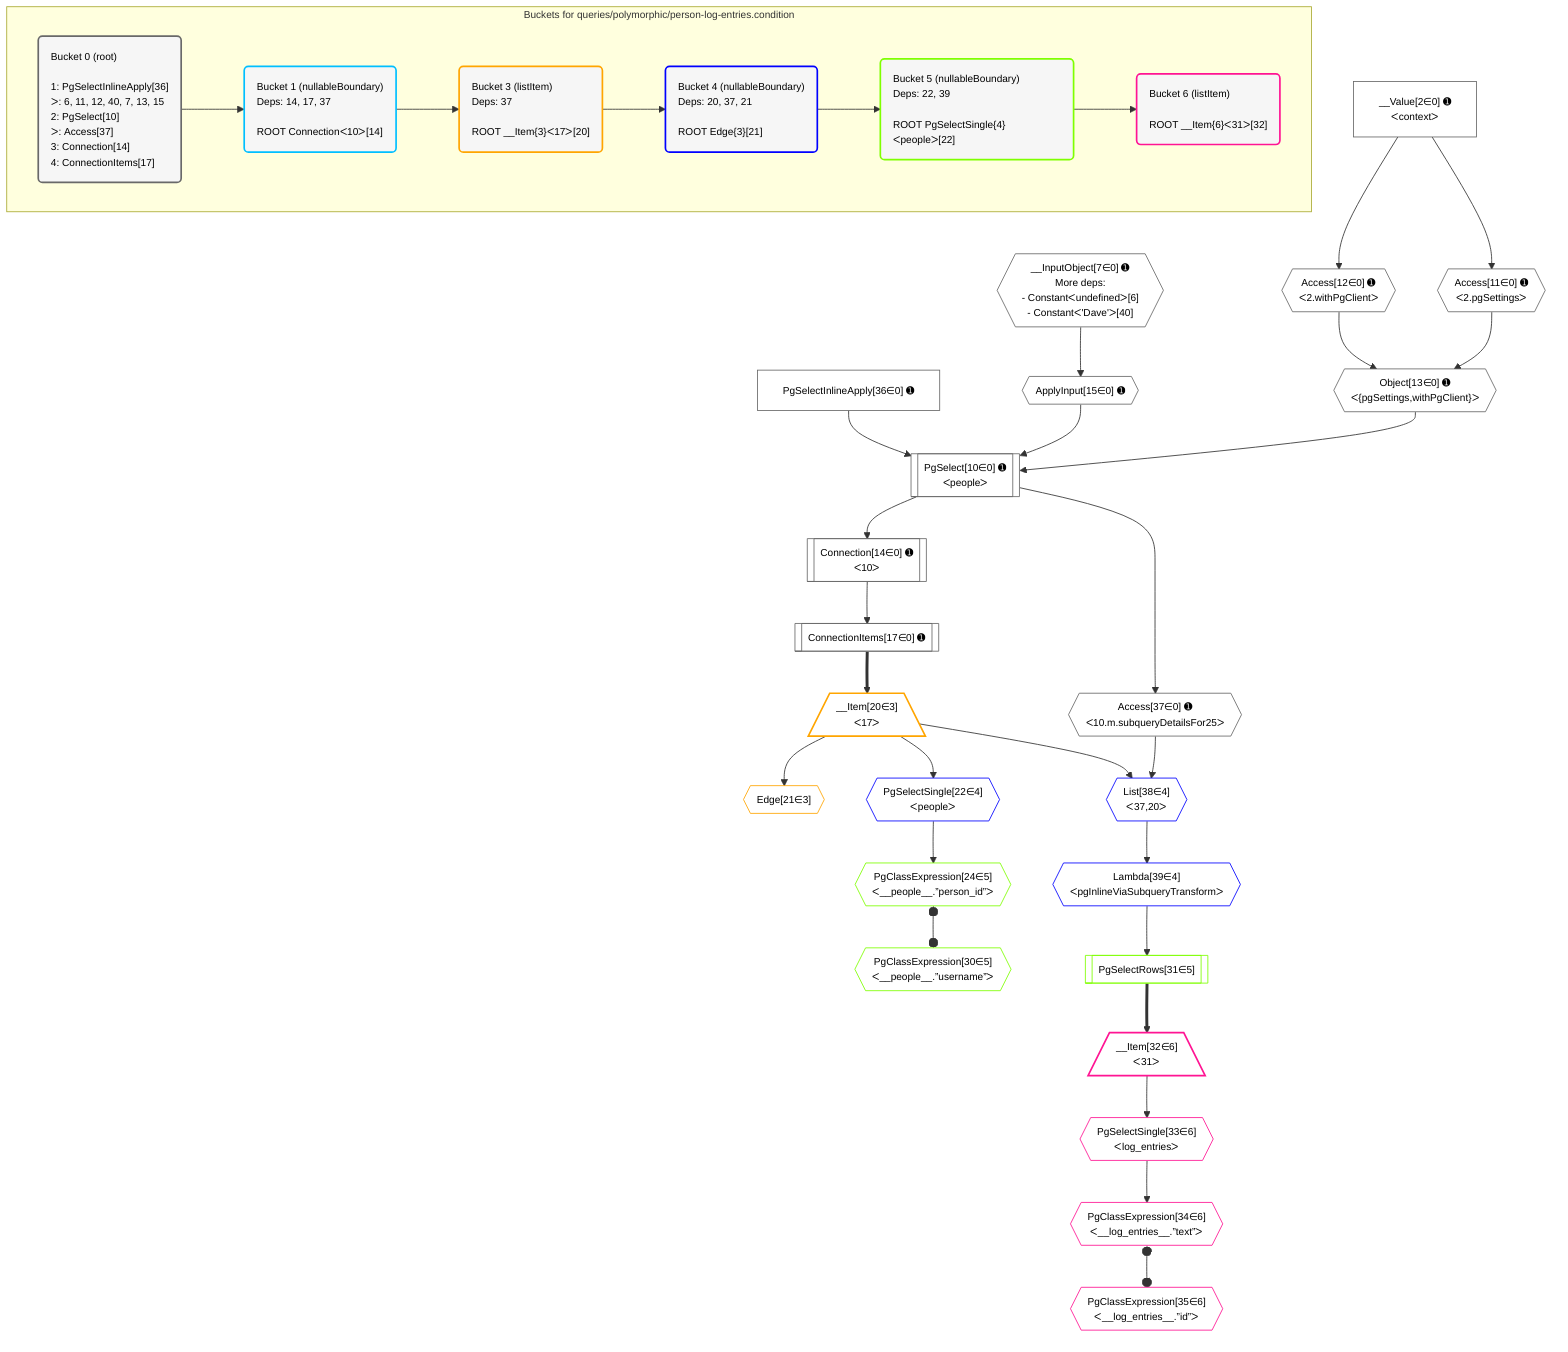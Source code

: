 %%{init: {'themeVariables': { 'fontSize': '12px'}}}%%
graph TD
    classDef path fill:#eee,stroke:#000,color:#000
    classDef plan fill:#fff,stroke-width:1px,color:#000
    classDef itemplan fill:#fff,stroke-width:2px,color:#000
    classDef unbatchedplan fill:#dff,stroke-width:1px,color:#000
    classDef sideeffectplan fill:#fcc,stroke-width:2px,color:#000
    classDef bucket fill:#f6f6f6,color:#000,stroke-width:2px,text-align:left

    subgraph "Buckets for queries/polymorphic/person-log-entries.condition"
    Bucket0("Bucket 0 (root)<br /><br />1: PgSelectInlineApply[36]<br />ᐳ: 6, 11, 12, 40, 7, 13, 15<br />2: PgSelect[10]<br />ᐳ: Access[37]<br />3: Connection[14]<br />4: ConnectionItems[17]"):::bucket
    Bucket1("Bucket 1 (nullableBoundary)<br />Deps: 14, 17, 37<br /><br />ROOT Connectionᐸ10ᐳ[14]"):::bucket
    Bucket3("Bucket 3 (listItem)<br />Deps: 37<br /><br />ROOT __Item{3}ᐸ17ᐳ[20]"):::bucket
    Bucket4("Bucket 4 (nullableBoundary)<br />Deps: 20, 37, 21<br /><br />ROOT Edge{3}[21]"):::bucket
    Bucket5("Bucket 5 (nullableBoundary)<br />Deps: 22, 39<br /><br />ROOT PgSelectSingle{4}ᐸpeopleᐳ[22]"):::bucket
    Bucket6("Bucket 6 (listItem)<br /><br />ROOT __Item{6}ᐸ31ᐳ[32]"):::bucket
    end
    Bucket0 --> Bucket1
    Bucket1 --> Bucket3
    Bucket3 --> Bucket4
    Bucket4 --> Bucket5
    Bucket5 --> Bucket6

    %% plan dependencies
    PgSelect10[["PgSelect[10∈0] ➊<br />ᐸpeopleᐳ"]]:::plan
    Object13{{"Object[13∈0] ➊<br />ᐸ{pgSettings,withPgClient}ᐳ"}}:::plan
    ApplyInput15{{"ApplyInput[15∈0] ➊"}}:::plan
    PgSelectInlineApply36["PgSelectInlineApply[36∈0] ➊"]:::plan
    Object13 & ApplyInput15 & PgSelectInlineApply36 --> PgSelect10
    __InputObject7{{"__InputObject[7∈0] ➊<br />More deps:<br />- Constantᐸundefinedᐳ[6]<br />- Constantᐸ'Dave'ᐳ[40]"}}:::plan
    Access11{{"Access[11∈0] ➊<br />ᐸ2.pgSettingsᐳ"}}:::plan
    Access12{{"Access[12∈0] ➊<br />ᐸ2.withPgClientᐳ"}}:::plan
    Access11 & Access12 --> Object13
    __Value2["__Value[2∈0] ➊<br />ᐸcontextᐳ"]:::plan
    __Value2 --> Access11
    __Value2 --> Access12
    Connection14[["Connection[14∈0] ➊<br />ᐸ10ᐳ"]]:::plan
    PgSelect10 --> Connection14
    __InputObject7 --> ApplyInput15
    ConnectionItems17[["ConnectionItems[17∈0] ➊"]]:::plan
    Connection14 --> ConnectionItems17
    Access37{{"Access[37∈0] ➊<br />ᐸ10.m.subqueryDetailsFor25ᐳ"}}:::plan
    PgSelect10 --> Access37
    __Item20[/"__Item[20∈3]<br />ᐸ17ᐳ"\]:::itemplan
    ConnectionItems17 ==> __Item20
    Edge21{{"Edge[21∈3]"}}:::plan
    __Item20 --> Edge21
    List38{{"List[38∈4]<br />ᐸ37,20ᐳ"}}:::plan
    Access37 & __Item20 --> List38
    PgSelectSingle22{{"PgSelectSingle[22∈4]<br />ᐸpeopleᐳ"}}:::plan
    __Item20 --> PgSelectSingle22
    Lambda39{{"Lambda[39∈4]<br />ᐸpgInlineViaSubqueryTransformᐳ"}}:::plan
    List38 --> Lambda39
    PgClassExpression24{{"PgClassExpression[24∈5]<br />ᐸ__people__.”person_id”ᐳ"}}:::plan
    PgSelectSingle22 --> PgClassExpression24
    PgClassExpression30{{"PgClassExpression[30∈5]<br />ᐸ__people__.”username”ᐳ"}}:::plan
    PgClassExpression24 o--o PgClassExpression30
    PgSelectRows31[["PgSelectRows[31∈5]"]]:::plan
    Lambda39 --> PgSelectRows31
    __Item32[/"__Item[32∈6]<br />ᐸ31ᐳ"\]:::itemplan
    PgSelectRows31 ==> __Item32
    PgSelectSingle33{{"PgSelectSingle[33∈6]<br />ᐸlog_entriesᐳ"}}:::plan
    __Item32 --> PgSelectSingle33
    PgClassExpression34{{"PgClassExpression[34∈6]<br />ᐸ__log_entries__.”text”ᐳ"}}:::plan
    PgSelectSingle33 --> PgClassExpression34
    PgClassExpression35{{"PgClassExpression[35∈6]<br />ᐸ__log_entries__.”id”ᐳ"}}:::plan
    PgClassExpression34 o--o PgClassExpression35

    %% define steps
    classDef bucket0 stroke:#696969
    class Bucket0,__Value2,__InputObject7,PgSelect10,Access11,Access12,Object13,Connection14,ApplyInput15,ConnectionItems17,PgSelectInlineApply36,Access37 bucket0
    classDef bucket1 stroke:#00bfff
    class Bucket1 bucket1
    classDef bucket3 stroke:#ffa500
    class Bucket3,__Item20,Edge21 bucket3
    classDef bucket4 stroke:#0000ff
    class Bucket4,PgSelectSingle22,List38,Lambda39 bucket4
    classDef bucket5 stroke:#7fff00
    class Bucket5,PgClassExpression24,PgClassExpression30,PgSelectRows31 bucket5
    classDef bucket6 stroke:#ff1493
    class Bucket6,__Item32,PgSelectSingle33,PgClassExpression34,PgClassExpression35 bucket6